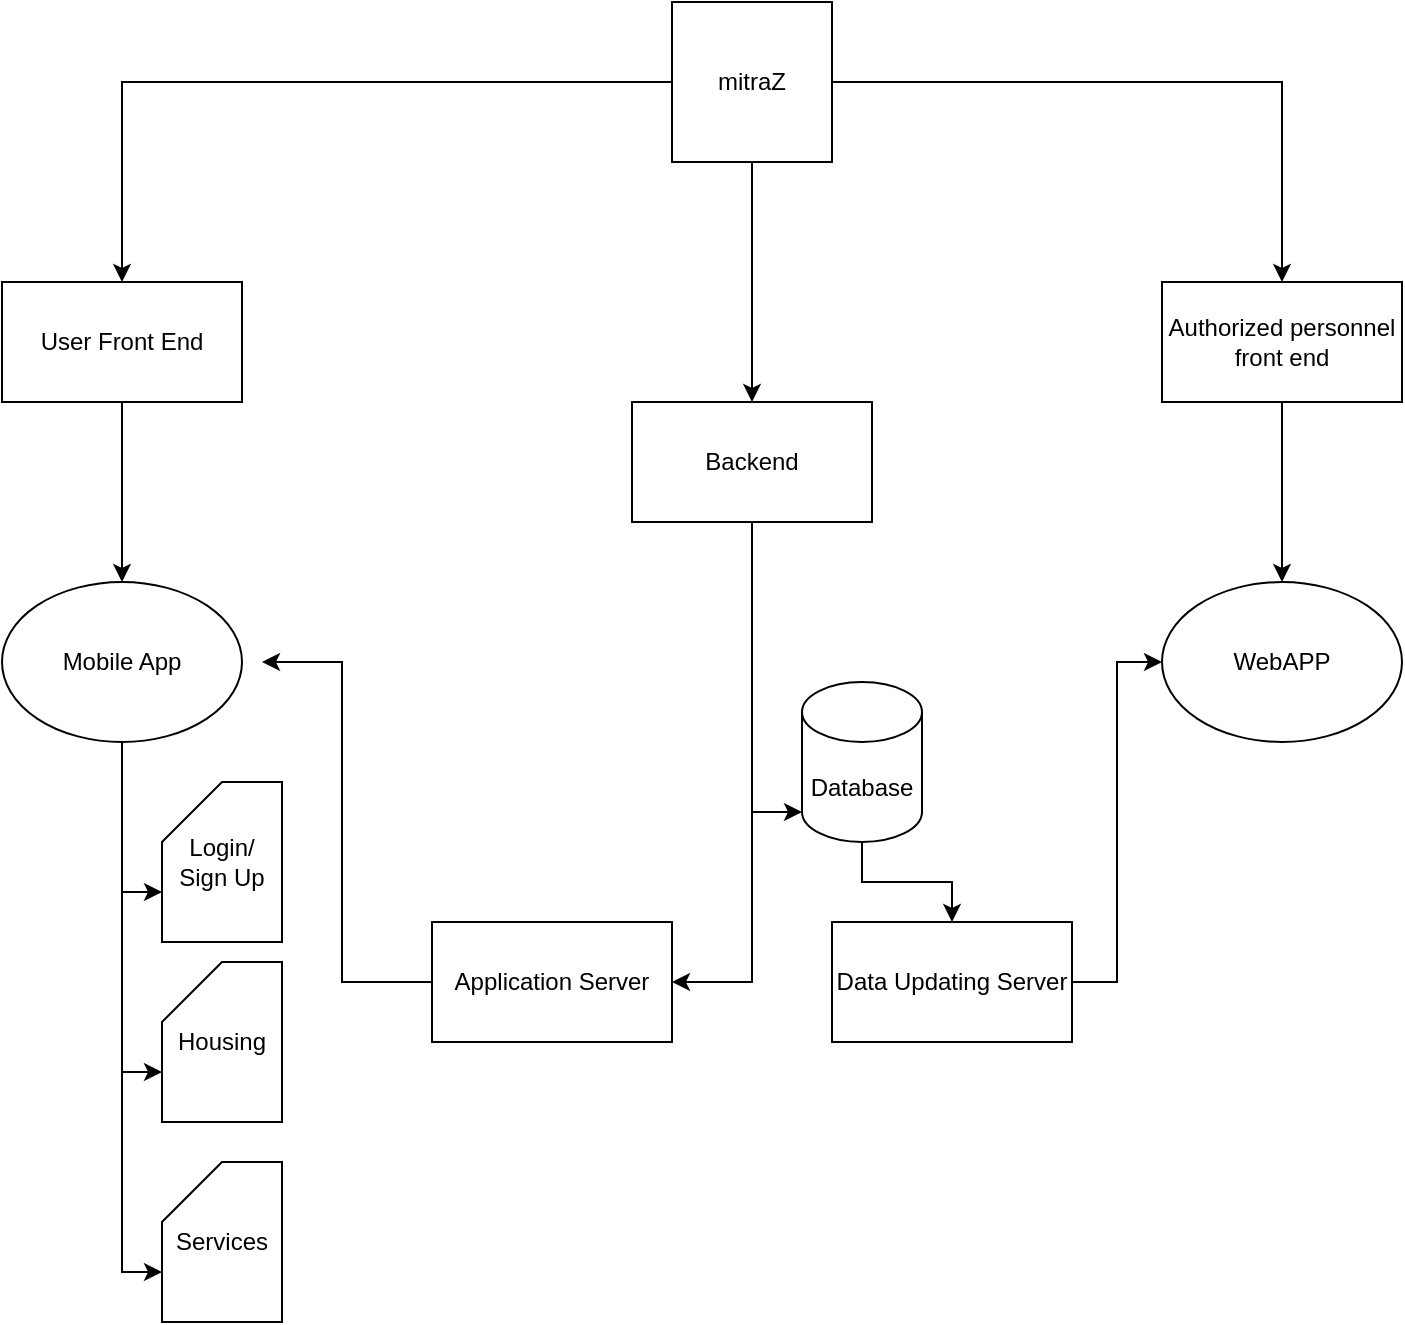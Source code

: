 <mxfile version="20.0.4" type="github">
  <diagram id="GNU3i8hCxYjH3E0Nk9u4" name="Page-1">
    <mxGraphModel dx="1384" dy="847" grid="1" gridSize="10" guides="1" tooltips="1" connect="1" arrows="1" fold="1" page="1" pageScale="1" pageWidth="850" pageHeight="1100" math="0" shadow="0">
      <root>
        <mxCell id="0" />
        <mxCell id="1" parent="0" />
        <mxCell id="P2uVBUgscexypnk8xD97-5" style="edgeStyle=orthogonalEdgeStyle;rounded=0;orthogonalLoop=1;jettySize=auto;html=1;" edge="1" parent="1" source="P2uVBUgscexypnk8xD97-1" target="P2uVBUgscexypnk8xD97-2">
          <mxGeometry relative="1" as="geometry" />
        </mxCell>
        <mxCell id="P2uVBUgscexypnk8xD97-6" style="edgeStyle=orthogonalEdgeStyle;rounded=0;orthogonalLoop=1;jettySize=auto;html=1;" edge="1" parent="1" source="P2uVBUgscexypnk8xD97-1" target="P2uVBUgscexypnk8xD97-3">
          <mxGeometry relative="1" as="geometry" />
        </mxCell>
        <mxCell id="P2uVBUgscexypnk8xD97-7" style="edgeStyle=orthogonalEdgeStyle;rounded=0;orthogonalLoop=1;jettySize=auto;html=1;entryX=0.5;entryY=0;entryDx=0;entryDy=0;" edge="1" parent="1" source="P2uVBUgscexypnk8xD97-1" target="P2uVBUgscexypnk8xD97-4">
          <mxGeometry relative="1" as="geometry" />
        </mxCell>
        <mxCell id="P2uVBUgscexypnk8xD97-1" value="mitraZ" style="whiteSpace=wrap;html=1;aspect=fixed;" vertex="1" parent="1">
          <mxGeometry x="385" y="180" width="80" height="80" as="geometry" />
        </mxCell>
        <mxCell id="P2uVBUgscexypnk8xD97-11" style="edgeStyle=orthogonalEdgeStyle;rounded=0;orthogonalLoop=1;jettySize=auto;html=1;" edge="1" parent="1" source="P2uVBUgscexypnk8xD97-2" target="P2uVBUgscexypnk8xD97-10">
          <mxGeometry relative="1" as="geometry" />
        </mxCell>
        <mxCell id="P2uVBUgscexypnk8xD97-2" value="User Front End" style="rounded=0;whiteSpace=wrap;html=1;" vertex="1" parent="1">
          <mxGeometry x="50" y="320" width="120" height="60" as="geometry" />
        </mxCell>
        <mxCell id="P2uVBUgscexypnk8xD97-23" style="edgeStyle=orthogonalEdgeStyle;rounded=0;orthogonalLoop=1;jettySize=auto;html=1;entryX=0;entryY=1;entryDx=0;entryDy=-15;entryPerimeter=0;" edge="1" parent="1" source="P2uVBUgscexypnk8xD97-3" target="P2uVBUgscexypnk8xD97-22">
          <mxGeometry relative="1" as="geometry" />
        </mxCell>
        <mxCell id="P2uVBUgscexypnk8xD97-27" style="edgeStyle=orthogonalEdgeStyle;rounded=0;orthogonalLoop=1;jettySize=auto;html=1;entryX=1;entryY=0.5;entryDx=0;entryDy=0;" edge="1" parent="1" source="P2uVBUgscexypnk8xD97-3" target="P2uVBUgscexypnk8xD97-24">
          <mxGeometry relative="1" as="geometry" />
        </mxCell>
        <mxCell id="P2uVBUgscexypnk8xD97-3" value="Backend" style="rounded=0;whiteSpace=wrap;html=1;" vertex="1" parent="1">
          <mxGeometry x="365" y="380" width="120" height="60" as="geometry" />
        </mxCell>
        <mxCell id="P2uVBUgscexypnk8xD97-12" style="edgeStyle=orthogonalEdgeStyle;rounded=0;orthogonalLoop=1;jettySize=auto;html=1;" edge="1" parent="1" source="P2uVBUgscexypnk8xD97-4" target="P2uVBUgscexypnk8xD97-9">
          <mxGeometry relative="1" as="geometry" />
        </mxCell>
        <mxCell id="P2uVBUgscexypnk8xD97-4" value="Authorized personnel front end" style="rounded=0;whiteSpace=wrap;html=1;" vertex="1" parent="1">
          <mxGeometry x="630" y="320" width="120" height="60" as="geometry" />
        </mxCell>
        <mxCell id="P2uVBUgscexypnk8xD97-9" value="WebAPP" style="ellipse;whiteSpace=wrap;html=1;" vertex="1" parent="1">
          <mxGeometry x="630" y="470" width="120" height="80" as="geometry" />
        </mxCell>
        <mxCell id="P2uVBUgscexypnk8xD97-14" style="edgeStyle=orthogonalEdgeStyle;rounded=0;orthogonalLoop=1;jettySize=auto;html=1;entryX=0;entryY=0;entryDx=0;entryDy=55;entryPerimeter=0;" edge="1" parent="1" source="P2uVBUgscexypnk8xD97-10" target="P2uVBUgscexypnk8xD97-13">
          <mxGeometry relative="1" as="geometry" />
        </mxCell>
        <mxCell id="P2uVBUgscexypnk8xD97-20" style="edgeStyle=orthogonalEdgeStyle;rounded=0;orthogonalLoop=1;jettySize=auto;html=1;entryX=0;entryY=0;entryDx=0;entryDy=55;entryPerimeter=0;" edge="1" parent="1" source="P2uVBUgscexypnk8xD97-10" target="P2uVBUgscexypnk8xD97-17">
          <mxGeometry relative="1" as="geometry" />
        </mxCell>
        <mxCell id="P2uVBUgscexypnk8xD97-21" style="edgeStyle=orthogonalEdgeStyle;rounded=0;orthogonalLoop=1;jettySize=auto;html=1;entryX=0;entryY=0;entryDx=0;entryDy=55;entryPerimeter=0;" edge="1" parent="1" source="P2uVBUgscexypnk8xD97-10" target="P2uVBUgscexypnk8xD97-18">
          <mxGeometry relative="1" as="geometry" />
        </mxCell>
        <mxCell id="P2uVBUgscexypnk8xD97-10" value="Mobile App" style="ellipse;whiteSpace=wrap;html=1;" vertex="1" parent="1">
          <mxGeometry x="50" y="470" width="120" height="80" as="geometry" />
        </mxCell>
        <mxCell id="P2uVBUgscexypnk8xD97-13" value="Login/&lt;br&gt;Sign Up" style="shape=card;whiteSpace=wrap;html=1;" vertex="1" parent="1">
          <mxGeometry x="130" y="570" width="60" height="80" as="geometry" />
        </mxCell>
        <mxCell id="P2uVBUgscexypnk8xD97-17" value="Housing" style="shape=card;whiteSpace=wrap;html=1;" vertex="1" parent="1">
          <mxGeometry x="130" y="660" width="60" height="80" as="geometry" />
        </mxCell>
        <mxCell id="P2uVBUgscexypnk8xD97-18" value="Services" style="shape=card;whiteSpace=wrap;html=1;" vertex="1" parent="1">
          <mxGeometry x="130" y="760" width="60" height="80" as="geometry" />
        </mxCell>
        <mxCell id="P2uVBUgscexypnk8xD97-29" style="edgeStyle=orthogonalEdgeStyle;rounded=0;orthogonalLoop=1;jettySize=auto;html=1;" edge="1" parent="1" source="P2uVBUgscexypnk8xD97-22" target="P2uVBUgscexypnk8xD97-25">
          <mxGeometry relative="1" as="geometry" />
        </mxCell>
        <mxCell id="P2uVBUgscexypnk8xD97-22" value="Database" style="shape=cylinder3;whiteSpace=wrap;html=1;boundedLbl=1;backgroundOutline=1;size=15;" vertex="1" parent="1">
          <mxGeometry x="450" y="520" width="60" height="80" as="geometry" />
        </mxCell>
        <mxCell id="P2uVBUgscexypnk8xD97-26" style="edgeStyle=orthogonalEdgeStyle;rounded=0;orthogonalLoop=1;jettySize=auto;html=1;" edge="1" parent="1" source="P2uVBUgscexypnk8xD97-24">
          <mxGeometry relative="1" as="geometry">
            <mxPoint x="180" y="510" as="targetPoint" />
            <Array as="points">
              <mxPoint x="220" y="670" />
              <mxPoint x="220" y="510" />
            </Array>
          </mxGeometry>
        </mxCell>
        <mxCell id="P2uVBUgscexypnk8xD97-24" value="Application Server" style="rounded=0;whiteSpace=wrap;html=1;" vertex="1" parent="1">
          <mxGeometry x="265" y="640" width="120" height="60" as="geometry" />
        </mxCell>
        <mxCell id="P2uVBUgscexypnk8xD97-30" style="edgeStyle=orthogonalEdgeStyle;rounded=0;orthogonalLoop=1;jettySize=auto;html=1;entryX=0;entryY=0.5;entryDx=0;entryDy=0;" edge="1" parent="1" source="P2uVBUgscexypnk8xD97-25" target="P2uVBUgscexypnk8xD97-9">
          <mxGeometry relative="1" as="geometry" />
        </mxCell>
        <mxCell id="P2uVBUgscexypnk8xD97-25" value="Data Updating Server" style="rounded=0;whiteSpace=wrap;html=1;" vertex="1" parent="1">
          <mxGeometry x="465" y="640" width="120" height="60" as="geometry" />
        </mxCell>
        <mxCell id="FXCXVvDxTQtwc45PbP1s-115" value="Icons" style="" parent="0" />
      </root>
    </mxGraphModel>
  </diagram>
</mxfile>
